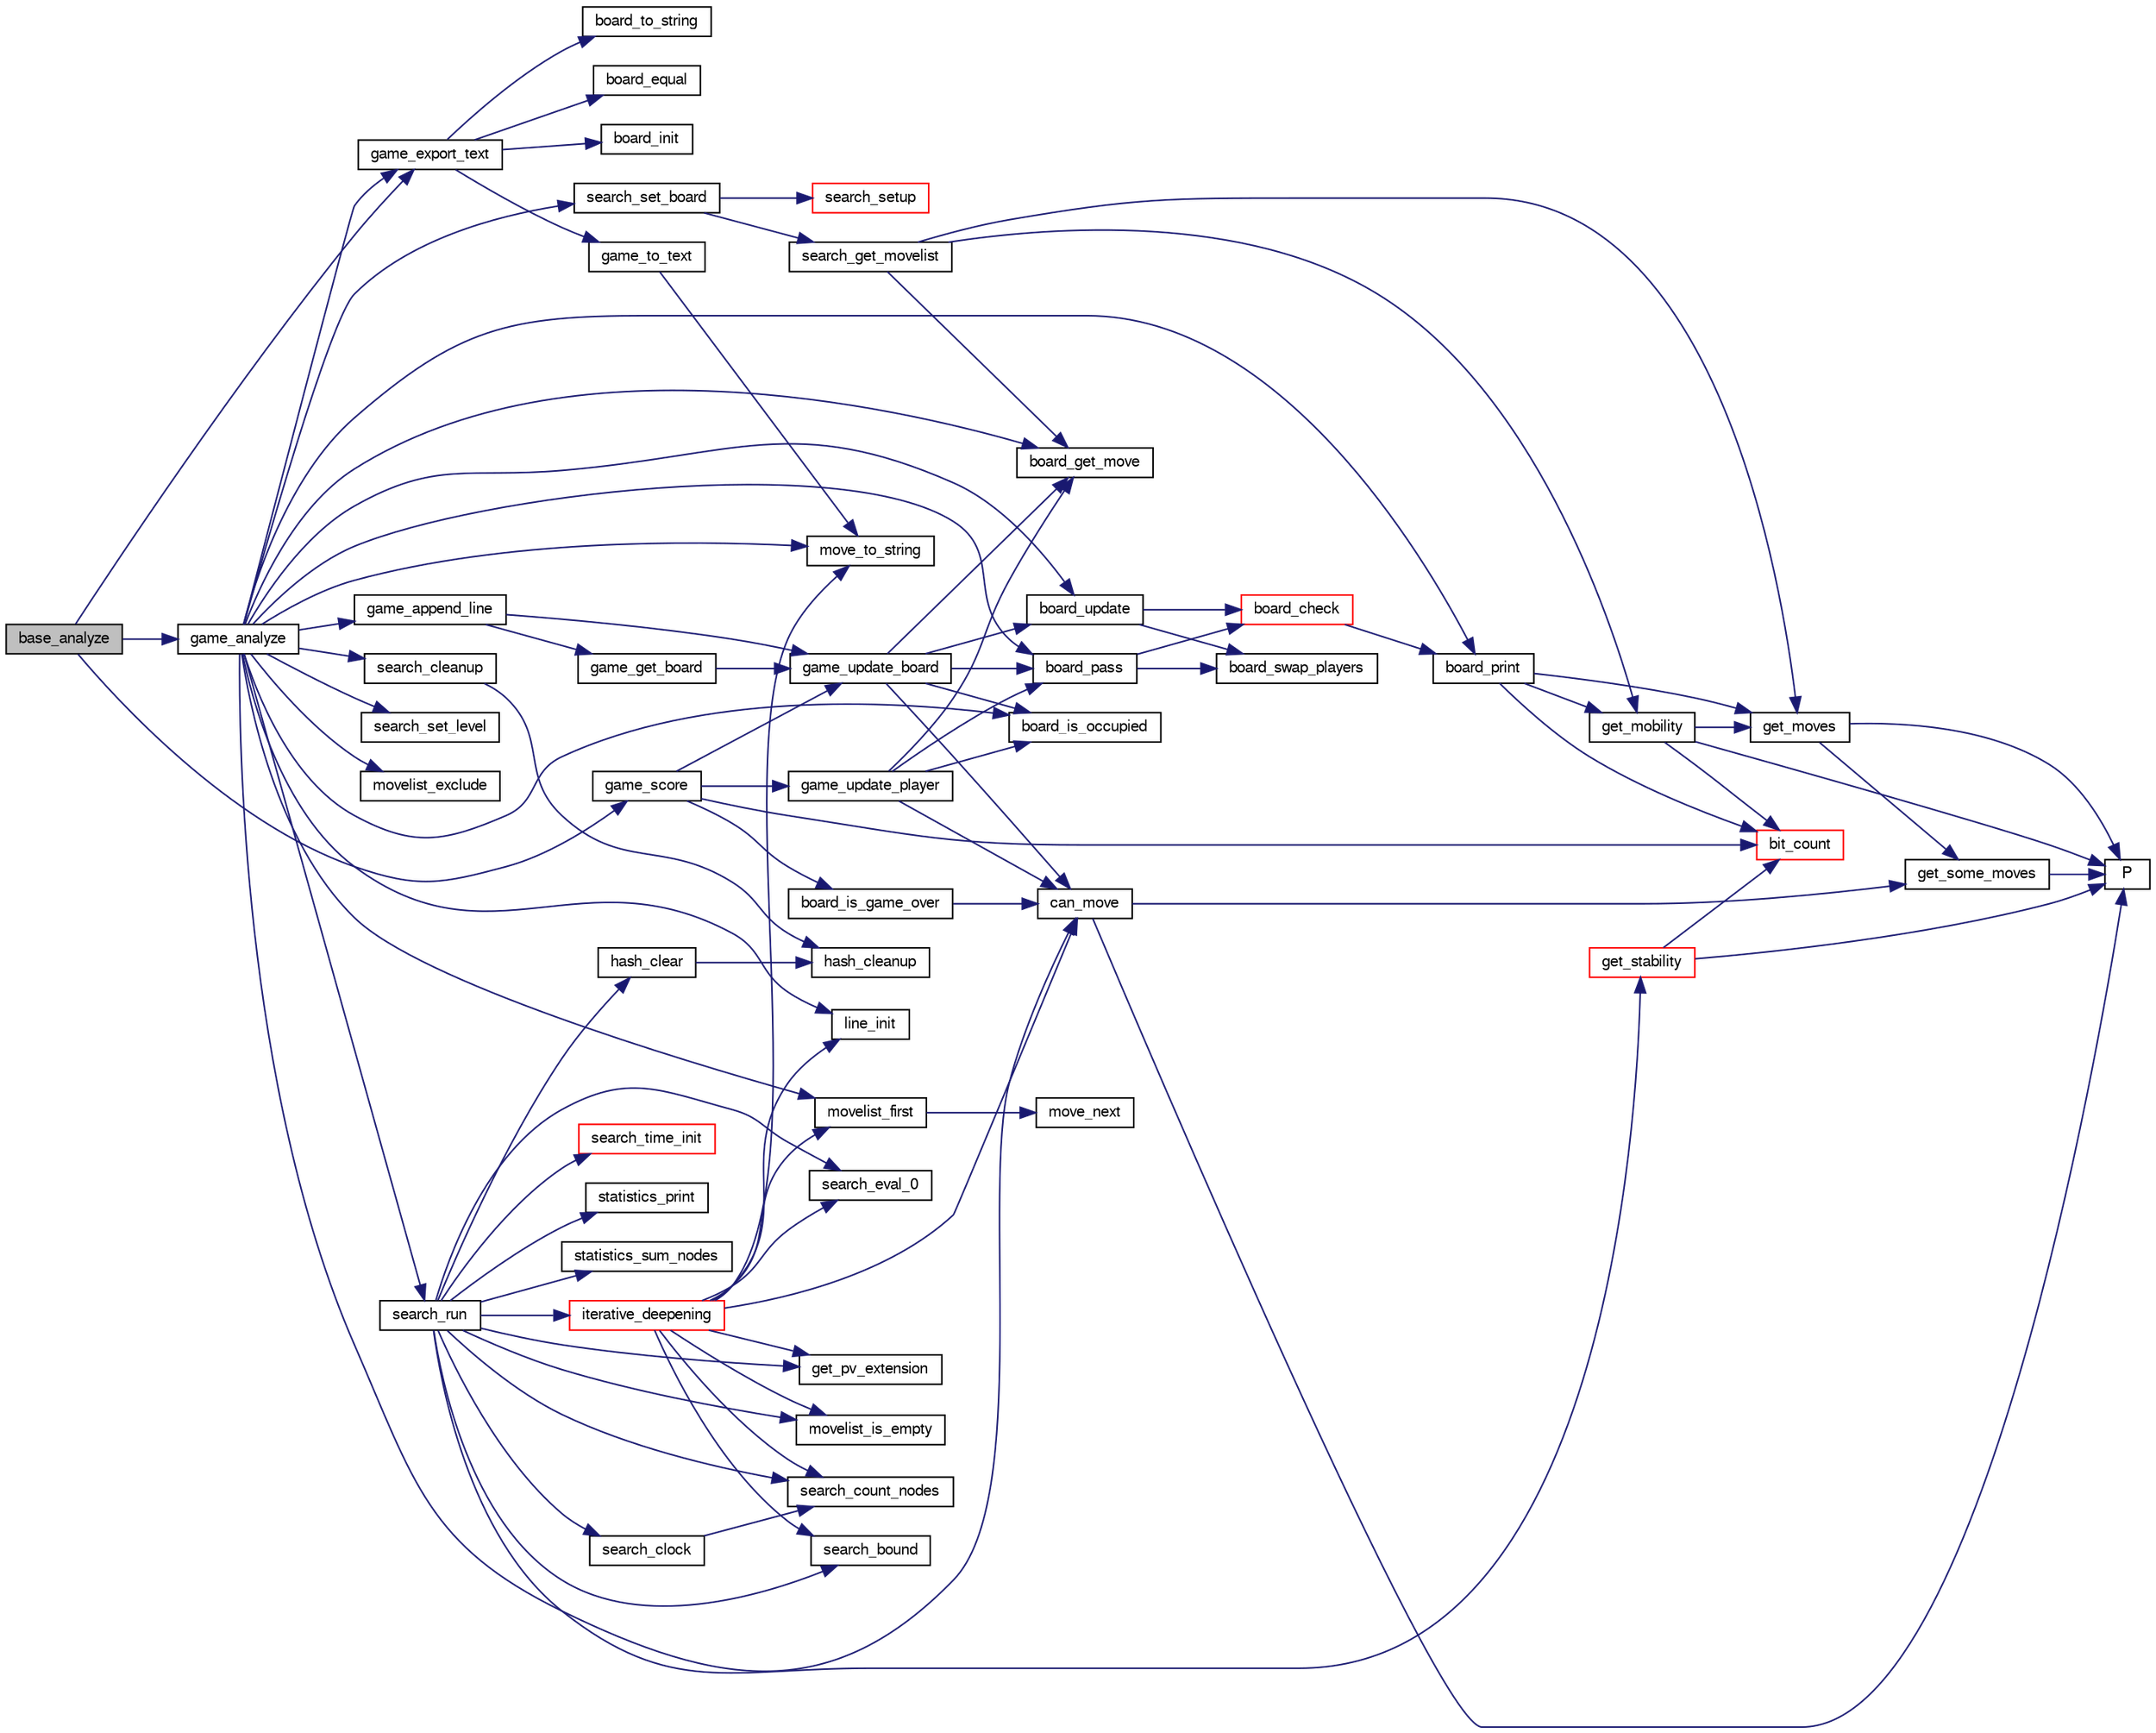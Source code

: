 digraph "base_analyze"
{
 // LATEX_PDF_SIZE
  bgcolor="transparent";
  edge [fontname="FreeSans",fontsize="10",labelfontname="FreeSans",labelfontsize="10"];
  node [fontname="FreeSans",fontsize="10",shape=record];
  rankdir="LR";
  Node1 [label="base_analyze",height=0.2,width=0.4,color="black", fillcolor="grey75", style="filled", fontcolor="black",tooltip="Base analysis."];
  Node1 -> Node2 [color="midnightblue",fontsize="10",style="solid",fontname="FreeSans"];
  Node2 [label="game_analyze",height=0.2,width=0.4,color="black",URL="$game_8c.html#a17775ff0efa3d8592bed935dedb31a45",tooltip="Analyze an endgame."];
  Node2 -> Node3 [color="midnightblue",fontsize="10",style="solid",fontname="FreeSans"];
  Node3 [label="board_get_move",height=0.2,width=0.4,color="black",URL="$board_8c.html#a3b5748c109770fe228ea15b562c0f113",tooltip="Compute a move."];
  Node2 -> Node4 [color="midnightblue",fontsize="10",style="solid",fontname="FreeSans"];
  Node4 [label="board_is_occupied",height=0.2,width=0.4,color="black",URL="$board_8c.html#acad11415527107f161c9f2a3b909dc2b",tooltip="Check if a square is occupied."];
  Node2 -> Node5 [color="midnightblue",fontsize="10",style="solid",fontname="FreeSans"];
  Node5 [label="board_pass",height=0.2,width=0.4,color="black",URL="$board_8c.html#ac353cc1821e12d2aeba8eefe5cf92b46",tooltip="Passing move."];
  Node5 -> Node6 [color="midnightblue",fontsize="10",style="solid",fontname="FreeSans"];
  Node6 [label="board_check",height=0.2,width=0.4,color="red",URL="$board_8c.html#a849436f17b60e89ed91f8e5013ed9d04",tooltip="Check board consistency."];
  Node6 -> Node8 [color="midnightblue",fontsize="10",style="solid",fontname="FreeSans"];
  Node8 [label="board_print",height=0.2,width=0.4,color="black",URL="$board_8c.html#a27ccb92684d9e7194eeb3bc34311ad55",tooltip="Print out the board."];
  Node8 -> Node9 [color="midnightblue",fontsize="10",style="solid",fontname="FreeSans"];
  Node9 [label="bit_count",height=0.2,width=0.4,color="red",URL="$bit_8c.html#a830fec0a90989da1f1900ff609b92167",tooltip="Count the number of bits set to one in an unsigned long long."];
  Node8 -> Node11 [color="midnightblue",fontsize="10",style="solid",fontname="FreeSans"];
  Node11 [label="get_mobility",height=0.2,width=0.4,color="black",URL="$board_8c.html#a7509639c4e49c56fe83b3d978580ed42",tooltip="Count legal moves."];
  Node11 -> Node9 [color="midnightblue",fontsize="10",style="solid",fontname="FreeSans"];
  Node11 -> Node12 [color="midnightblue",fontsize="10",style="solid",fontname="FreeSans"];
  Node12 [label="get_moves",height=0.2,width=0.4,color="black",URL="$board_8c.html#a7610dc936a6aea22b3c5e162f722a7a1",tooltip="Get legal moves."];
  Node12 -> Node13 [color="midnightblue",fontsize="10",style="solid",fontname="FreeSans"];
  Node13 [label="get_some_moves",height=0.2,width=0.4,color="black",URL="$board_8c.html#a5db071e3e4d26a0b7d6425bb6333dd7f",tooltip="Get a part of the moves."];
  Node13 -> Node14 [color="midnightblue",fontsize="10",style="solid",fontname="FreeSans"];
  Node14 [label="P",height=0.2,width=0.4,color="black",URL="$generate__flip_8c.html#a11481f01e169aee1117c83a352c22222",tooltip=" "];
  Node12 -> Node14 [color="midnightblue",fontsize="10",style="solid",fontname="FreeSans"];
  Node11 -> Node14 [color="midnightblue",fontsize="10",style="solid",fontname="FreeSans"];
  Node8 -> Node12 [color="midnightblue",fontsize="10",style="solid",fontname="FreeSans"];
  Node5 -> Node15 [color="midnightblue",fontsize="10",style="solid",fontname="FreeSans"];
  Node15 [label="board_swap_players",height=0.2,width=0.4,color="black",URL="$board_8c.html#a4d389fb0245969a39744349230ce7703",tooltip="Swap players."];
  Node2 -> Node8 [color="midnightblue",fontsize="10",style="solid",fontname="FreeSans"];
  Node2 -> Node16 [color="midnightblue",fontsize="10",style="solid",fontname="FreeSans"];
  Node16 [label="board_update",height=0.2,width=0.4,color="black",URL="$board_8c.html#a2d24dea46d67d71b1d9fe9f515d8d675",tooltip="Update a board."];
  Node16 -> Node6 [color="midnightblue",fontsize="10",style="solid",fontname="FreeSans"];
  Node16 -> Node15 [color="midnightblue",fontsize="10",style="solid",fontname="FreeSans"];
  Node2 -> Node17 [color="midnightblue",fontsize="10",style="solid",fontname="FreeSans"];
  Node17 [label="can_move",height=0.2,width=0.4,color="black",URL="$board_8c.html#ae1a532d6eaa0e55357d0f4b9cd659b88",tooltip="Check if a player can move."];
  Node17 -> Node13 [color="midnightblue",fontsize="10",style="solid",fontname="FreeSans"];
  Node17 -> Node14 [color="midnightblue",fontsize="10",style="solid",fontname="FreeSans"];
  Node2 -> Node18 [color="midnightblue",fontsize="10",style="solid",fontname="FreeSans"];
  Node18 [label="game_append_line",height=0.2,width=0.4,color="black",URL="$game_8c.html#a8f66bc63e1d650f3768bf13c298946eb",tooltip="Build a game from an initial position and a move sequence."];
  Node18 -> Node19 [color="midnightblue",fontsize="10",style="solid",fontname="FreeSans"];
  Node19 [label="game_get_board",height=0.2,width=0.4,color="black",URL="$game_8c.html#ad7449cc460e08f4fa241652940fa914e",tooltip="Get the board after 'ply' move."];
  Node19 -> Node20 [color="midnightblue",fontsize="10",style="solid",fontname="FreeSans"];
  Node20 [label="game_update_board",height=0.2,width=0.4,color="black",URL="$game_8c.html#a2b48a650adb24509ed0d0e2267ecfd21",tooltip="update a board."];
  Node20 -> Node3 [color="midnightblue",fontsize="10",style="solid",fontname="FreeSans"];
  Node20 -> Node4 [color="midnightblue",fontsize="10",style="solid",fontname="FreeSans"];
  Node20 -> Node5 [color="midnightblue",fontsize="10",style="solid",fontname="FreeSans"];
  Node20 -> Node16 [color="midnightblue",fontsize="10",style="solid",fontname="FreeSans"];
  Node20 -> Node17 [color="midnightblue",fontsize="10",style="solid",fontname="FreeSans"];
  Node18 -> Node20 [color="midnightblue",fontsize="10",style="solid",fontname="FreeSans"];
  Node2 -> Node21 [color="midnightblue",fontsize="10",style="solid",fontname="FreeSans"];
  Node21 [label="game_export_text",height=0.2,width=0.4,color="black",URL="$game_8c.html#a62b6bc0719281a1beb368799478f8332",tooltip="Write a game to a text file."];
  Node21 -> Node22 [color="midnightblue",fontsize="10",style="solid",fontname="FreeSans"];
  Node22 [label="board_equal",height=0.2,width=0.4,color="black",URL="$board_8c.html#a8b5bfe9db13bf07894a8bc77e3ebfbbe",tooltip="Compare two board for equality."];
  Node21 -> Node23 [color="midnightblue",fontsize="10",style="solid",fontname="FreeSans"];
  Node23 [label="board_init",height=0.2,width=0.4,color="black",URL="$board_8c.html#a6c63848863d9887a6b400f4bc678f31d",tooltip="Set a board to the starting position."];
  Node21 -> Node24 [color="midnightblue",fontsize="10",style="solid",fontname="FreeSans"];
  Node24 [label="board_to_string",height=0.2,width=0.4,color="black",URL="$board_8c.html#a5f43645a89dd567f64bc91de6fed5b5a",tooltip="convert the to a compact string."];
  Node21 -> Node25 [color="midnightblue",fontsize="10",style="solid",fontname="FreeSans"];
  Node25 [label="game_to_text",height=0.2,width=0.4,color="black",URL="$game_8c.html#a834efdb458beb4c99f40438d92a0b182",tooltip="Convert game to a text (ascii)."];
  Node25 -> Node26 [color="midnightblue",fontsize="10",style="solid",fontname="FreeSans"];
  Node26 [label="move_to_string",height=0.2,width=0.4,color="black",URL="$move_8c.html#a5d61a3318dc80a3171250974a921055d",tooltip="Print out a move."];
  Node2 -> Node27 [color="midnightblue",fontsize="10",style="solid",fontname="FreeSans"];
  Node27 [label="line_init",height=0.2,width=0.4,color="black",URL="$move_8c.html#a833b8b36407a601e79b24179cbebbef8",tooltip="Initialize a sequence of moves."];
  Node2 -> Node26 [color="midnightblue",fontsize="10",style="solid",fontname="FreeSans"];
  Node2 -> Node28 [color="midnightblue",fontsize="10",style="solid",fontname="FreeSans"];
  Node28 [label="movelist_exclude",height=0.2,width=0.4,color="black",URL="$move_8c.html#aaca84d935896de10246179ca27982929",tooltip="Exclude a move."];
  Node2 -> Node29 [color="midnightblue",fontsize="10",style="solid",fontname="FreeSans"];
  Node29 [label="movelist_first",height=0.2,width=0.4,color="black",URL="$move_8c.html#a344c538364b7077c15a57c8ec0c4a947",tooltip="Return the first move of the list."];
  Node29 -> Node30 [color="midnightblue",fontsize="10",style="solid",fontname="FreeSans"];
  Node30 [label="move_next",height=0.2,width=0.4,color="black",URL="$move_8c.html#a70f7e30cf2aa1dffdcde82ad10badab4",tooltip="Return the next move from the list."];
  Node2 -> Node31 [color="midnightblue",fontsize="10",style="solid",fontname="FreeSans"];
  Node31 [label="search_cleanup",height=0.2,width=0.4,color="black",URL="$search_8c.html#a7b93f77633c01068248bd9072013981a",tooltip="Clean-up some search data."];
  Node31 -> Node32 [color="midnightblue",fontsize="10",style="solid",fontname="FreeSans"];
  Node32 [label="hash_cleanup",height=0.2,width=0.4,color="black",URL="$hash-lock-free_8c.html#aab69792f6f434c8466eca07c469850f1",tooltip="Clear the hashtable."];
  Node2 -> Node33 [color="midnightblue",fontsize="10",style="solid",fontname="FreeSans"];
  Node33 [label="search_run",height=0.2,width=0.4,color="black",URL="$root_8c.html#ae8b727693fc7a90e504bd8abec158c84",tooltip="Search the bestmove of a given board."];
  Node33 -> Node34 [color="midnightblue",fontsize="10",style="solid",fontname="FreeSans"];
  Node34 [label="get_pv_extension",height=0.2,width=0.4,color="black",URL="$search_8c.html#a7859966133ce35e30a9ffd76093ca1c7",tooltip="Compute the pv_extension."];
  Node33 -> Node35 [color="midnightblue",fontsize="10",style="solid",fontname="FreeSans"];
  Node35 [label="get_stability",height=0.2,width=0.4,color="red",URL="$board_8c.html#a60e2b7416c26d30fd43e091c954d43b8",tooltip="Estimate the stability."];
  Node35 -> Node9 [color="midnightblue",fontsize="10",style="solid",fontname="FreeSans"];
  Node35 -> Node14 [color="midnightblue",fontsize="10",style="solid",fontname="FreeSans"];
  Node33 -> Node38 [color="midnightblue",fontsize="10",style="solid",fontname="FreeSans"];
  Node38 [label="hash_clear",height=0.2,width=0.4,color="black",URL="$hash-lock-free_8c.html#a8e816e06f47bd2f37528bef5ae64cf8d",tooltip="Clear the hashtable."];
  Node38 -> Node32 [color="midnightblue",fontsize="10",style="solid",fontname="FreeSans"];
  Node33 -> Node39 [color="midnightblue",fontsize="10",style="solid",fontname="FreeSans"];
  Node39 [label="iterative_deepening",height=0.2,width=0.4,color="red",URL="$root_8c.html#a0e77250a21e5f5d70917a5356c22f5f3",tooltip="Iterative deepening."];
  Node39 -> Node17 [color="midnightblue",fontsize="10",style="solid",fontname="FreeSans"];
  Node39 -> Node34 [color="midnightblue",fontsize="10",style="solid",fontname="FreeSans"];
  Node39 -> Node27 [color="midnightblue",fontsize="10",style="solid",fontname="FreeSans"];
  Node39 -> Node26 [color="midnightblue",fontsize="10",style="solid",fontname="FreeSans"];
  Node39 -> Node29 [color="midnightblue",fontsize="10",style="solid",fontname="FreeSans"];
  Node39 -> Node61 [color="midnightblue",fontsize="10",style="solid",fontname="FreeSans"];
  Node61 [label="movelist_is_empty",height=0.2,width=0.4,color="black",URL="$move_8c.html#a13dc373d7c20c99db5dfbc1b70e20d15",tooltip="Check if the list is empty."];
  Node39 -> Node158 [color="midnightblue",fontsize="10",style="solid",fontname="FreeSans"];
  Node158 [label="search_bound",height=0.2,width=0.4,color="black",URL="$root_8c.html#abd96ac683822561d0ca3e2981a6585da",tooltip="bound root scores according to stable squares"];
  Node39 -> Node125 [color="midnightblue",fontsize="10",style="solid",fontname="FreeSans"];
  Node125 [label="search_count_nodes",height=0.2,width=0.4,color="black",URL="$search_8c.html#a66fbe49d1b42845bef2a07d0219a525c",tooltip="Return the number of nodes searched."];
  Node39 -> Node96 [color="midnightblue",fontsize="10",style="solid",fontname="FreeSans"];
  Node96 [label="search_eval_0",height=0.2,width=0.4,color="black",URL="$midgame_8c.html#a35172421197c3d988a7ea86009a777c9",tooltip="evaluate a midgame position with the evaluation function."];
  Node33 -> Node61 [color="midnightblue",fontsize="10",style="solid",fontname="FreeSans"];
  Node33 -> Node158 [color="midnightblue",fontsize="10",style="solid",fontname="FreeSans"];
  Node33 -> Node127 [color="midnightblue",fontsize="10",style="solid",fontname="FreeSans"];
  Node127 [label="search_clock",height=0.2,width=0.4,color="black",URL="$search_8c.html#a5710e38d5c67dd03d99307b442d00a63",tooltip="Return the time spent by the search."];
  Node127 -> Node125 [color="midnightblue",fontsize="10",style="solid",fontname="FreeSans"];
  Node33 -> Node125 [color="midnightblue",fontsize="10",style="solid",fontname="FreeSans"];
  Node33 -> Node96 [color="midnightblue",fontsize="10",style="solid",fontname="FreeSans"];
  Node33 -> Node169 [color="midnightblue",fontsize="10",style="solid",fontname="FreeSans"];
  Node169 [label="search_time_init",height=0.2,width=0.4,color="red",URL="$search_8c.html#a0338bb851c866a94b8451004068fa394",tooltip="Initialize the alloted time."];
  Node33 -> Node170 [color="midnightblue",fontsize="10",style="solid",fontname="FreeSans"];
  Node170 [label="statistics_print",height=0.2,width=0.4,color="black",URL="$stats_8c.html#af15b5cd7664fb5e595189ba085486f45",tooltip="Print statistics."];
  Node33 -> Node171 [color="midnightblue",fontsize="10",style="solid",fontname="FreeSans"];
  Node171 [label="statistics_sum_nodes",height=0.2,width=0.4,color="black",URL="$stats_8c.html#a47fa8a262b1bbac35e09be17c9edda25",tooltip="Cumulate node counts from the last search."];
  Node2 -> Node172 [color="midnightblue",fontsize="10",style="solid",fontname="FreeSans"];
  Node172 [label="search_set_board",height=0.2,width=0.4,color="black",URL="$search_8c.html#a99ecde00b1e5da1b9366b69ec1971568",tooltip="Set the board to analyze."];
  Node172 -> Node118 [color="midnightblue",fontsize="10",style="solid",fontname="FreeSans"];
  Node118 [label="search_get_movelist",height=0.2,width=0.4,color="black",URL="$search_8c.html#a507955218cafd96b85d29981f3ea6f8d",tooltip="Get a list of legal moves."];
  Node118 -> Node3 [color="midnightblue",fontsize="10",style="solid",fontname="FreeSans"];
  Node118 -> Node11 [color="midnightblue",fontsize="10",style="solid",fontname="FreeSans"];
  Node118 -> Node12 [color="midnightblue",fontsize="10",style="solid",fontname="FreeSans"];
  Node172 -> Node75 [color="midnightblue",fontsize="10",style="solid",fontname="FreeSans"];
  Node75 [label="search_setup",height=0.2,width=0.4,color="red",URL="$search_8c.html#ad93ea95428d09b19c1491ee9378ad2b3",tooltip="Set up various structure once the board has been set."];
  Node2 -> Node173 [color="midnightblue",fontsize="10",style="solid",fontname="FreeSans"];
  Node173 [label="search_set_level",height=0.2,width=0.4,color="black",URL="$search_8c.html#a06bb5a695032b0cc1d8e8ca51e231ad7",tooltip="Set the search level."];
  Node1 -> Node21 [color="midnightblue",fontsize="10",style="solid",fontname="FreeSans"];
  Node1 -> Node174 [color="midnightblue",fontsize="10",style="solid",fontname="FreeSans"];
  Node174 [label="game_score",height=0.2,width=0.4,color="black",URL="$game_8c.html#af03df99b0209fcc5eb87c9571876206f",tooltip="Compute the final score of the game, for the initial player."];
  Node174 -> Node9 [color="midnightblue",fontsize="10",style="solid",fontname="FreeSans"];
  Node174 -> Node44 [color="midnightblue",fontsize="10",style="solid",fontname="FreeSans"];
  Node44 [label="board_is_game_over",height=0.2,width=0.4,color="black",URL="$board_8c.html#a121c1b2912c0f5d559fe85c8ab70f061",tooltip="Check if the game is over."];
  Node44 -> Node17 [color="midnightblue",fontsize="10",style="solid",fontname="FreeSans"];
  Node174 -> Node20 [color="midnightblue",fontsize="10",style="solid",fontname="FreeSans"];
  Node174 -> Node175 [color="midnightblue",fontsize="10",style="solid",fontname="FreeSans"];
  Node175 [label="game_update_player",height=0.2,width=0.4,color="black",URL="$game_8c.html#a20e8d7c89c4744e264deab4405312abd",tooltip="update a player."];
  Node175 -> Node3 [color="midnightblue",fontsize="10",style="solid",fontname="FreeSans"];
  Node175 -> Node4 [color="midnightblue",fontsize="10",style="solid",fontname="FreeSans"];
  Node175 -> Node5 [color="midnightblue",fontsize="10",style="solid",fontname="FreeSans"];
  Node175 -> Node17 [color="midnightblue",fontsize="10",style="solid",fontname="FreeSans"];
}
